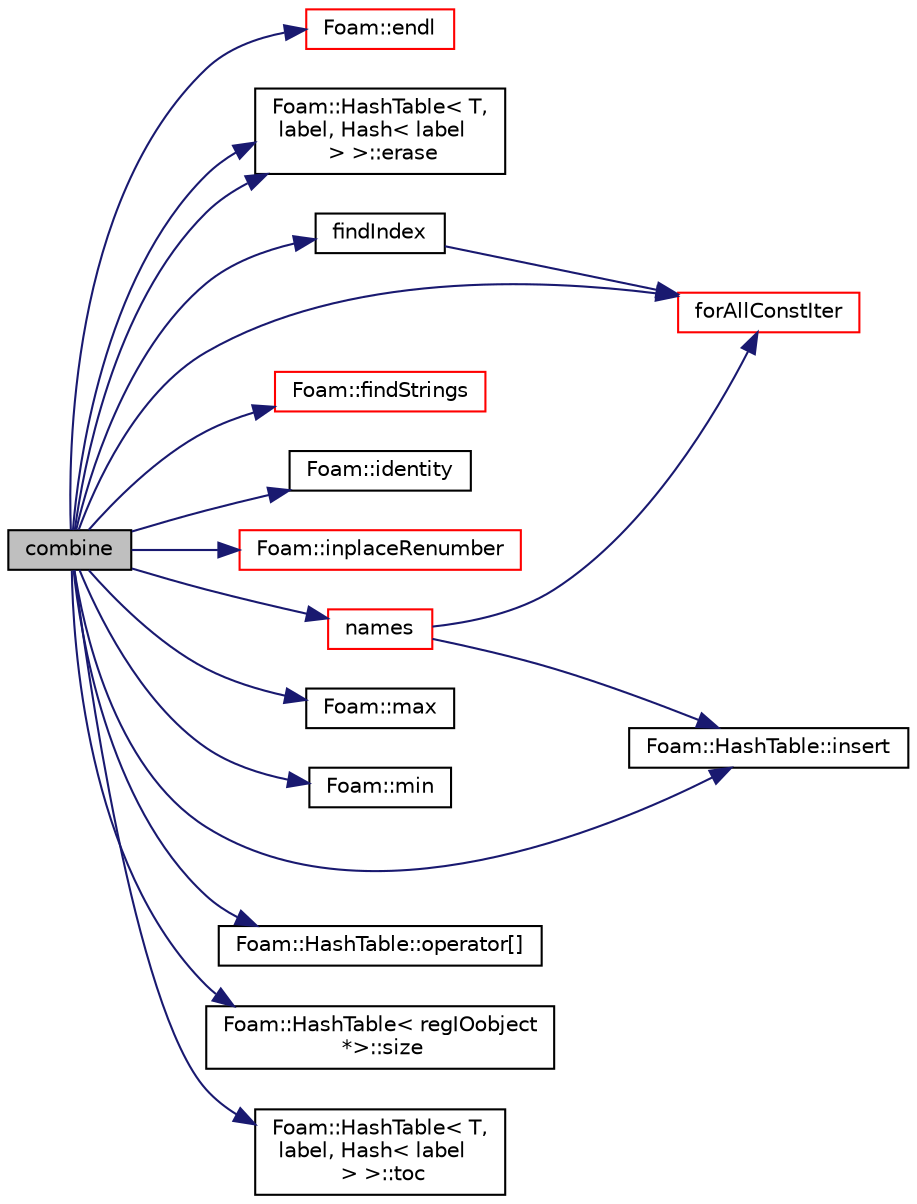 digraph "combine"
{
  bgcolor="transparent";
  edge [fontname="Helvetica",fontsize="10",labelfontname="Helvetica",labelfontsize="10"];
  node [fontname="Helvetica",fontsize="10",shape=record];
  rankdir="LR";
  Node4110 [label="combine",height=0.2,width=0.4,color="black", fillcolor="grey75", style="filled", fontcolor="black"];
  Node4110 -> Node4111 [color="midnightblue",fontsize="10",style="solid",fontname="Helvetica"];
  Node4111 [label="Foam::endl",height=0.2,width=0.4,color="red",URL="$a21851.html#a2db8fe02a0d3909e9351bb4275b23ce4",tooltip="Add newline and flush stream. "];
  Node4110 -> Node4113 [color="midnightblue",fontsize="10",style="solid",fontname="Helvetica"];
  Node4113 [label="Foam::HashTable\< T,\l label, Hash\< label\l \> \>::erase",height=0.2,width=0.4,color="black",URL="$a26841.html#a12d8ea138d4886b42bc135cd082652c7",tooltip="Erase a hashedEntry specified by given iterator. "];
  Node4110 -> Node4113 [color="midnightblue",fontsize="10",style="solid",fontname="Helvetica"];
  Node4110 -> Node4114 [color="midnightblue",fontsize="10",style="solid",fontname="Helvetica"];
  Node4114 [label="findIndex",height=0.2,width=0.4,color="black",URL="$a22081.html#a2b862826c1fbd43e2bf4cbfec9441616",tooltip="Return index corresponding to name. "];
  Node4114 -> Node4115 [color="midnightblue",fontsize="10",style="solid",fontname="Helvetica"];
  Node4115 [label="forAllConstIter",height=0.2,width=0.4,color="red",URL="$a39311.html#ae21e2836509b0fa7f7cedf6493b11b09"];
  Node4110 -> Node4410 [color="midnightblue",fontsize="10",style="solid",fontname="Helvetica"];
  Node4410 [label="Foam::findStrings",height=0.2,width=0.4,color="red",URL="$a21851.html#a24d78dbd0055269ca2a05f27a1edebff",tooltip="Return true if string matches one of the regular expressions. "];
  Node4110 -> Node4115 [color="midnightblue",fontsize="10",style="solid",fontname="Helvetica"];
  Node4110 -> Node4415 [color="midnightblue",fontsize="10",style="solid",fontname="Helvetica"];
  Node4415 [label="Foam::identity",height=0.2,width=0.4,color="black",URL="$a21851.html#a36af96cb841435845fffb4fe69208490",tooltip="Create identity map (map[i] == i) of given length. "];
  Node4110 -> Node4416 [color="midnightblue",fontsize="10",style="solid",fontname="Helvetica"];
  Node4416 [label="Foam::inplaceRenumber",height=0.2,width=0.4,color="red",URL="$a21851.html#a9b337312524f331043d60cc58a96a5e1",tooltip="Inplace renumber the values of a list. "];
  Node4110 -> Node4306 [color="midnightblue",fontsize="10",style="solid",fontname="Helvetica"];
  Node4306 [label="Foam::HashTable::insert",height=0.2,width=0.4,color="black",URL="$a26841.html#a5eee1e0e199ad59b9cb3916cd42156e0",tooltip="Insert a new hashedEntry. "];
  Node4110 -> Node4320 [color="midnightblue",fontsize="10",style="solid",fontname="Helvetica"];
  Node4320 [label="Foam::max",height=0.2,width=0.4,color="black",URL="$a21851.html#ac993e906cf2774ae77e666bc24e81733"];
  Node4110 -> Node4321 [color="midnightblue",fontsize="10",style="solid",fontname="Helvetica"];
  Node4321 [label="Foam::min",height=0.2,width=0.4,color="black",URL="$a21851.html#a253e112ad2d56d96230ff39ea7f442dc"];
  Node4110 -> Node4422 [color="midnightblue",fontsize="10",style="solid",fontname="Helvetica"];
  Node4422 [label="names",height=0.2,width=0.4,color="red",URL="$a22081.html#abccec48874fd60f9dda045455a13d6fb",tooltip="Return a Map of (id => name) "];
  Node4422 -> Node4115 [color="midnightblue",fontsize="10",style="solid",fontname="Helvetica"];
  Node4422 -> Node4306 [color="midnightblue",fontsize="10",style="solid",fontname="Helvetica"];
  Node4110 -> Node4424 [color="midnightblue",fontsize="10",style="solid",fontname="Helvetica"];
  Node4424 [label="Foam::HashTable::operator[]",height=0.2,width=0.4,color="black",URL="$a26841.html#a0f391005bd88b6a50dd7eb25e2aa15a1",tooltip="Find and return a hashedEntry. "];
  Node4110 -> Node4363 [color="midnightblue",fontsize="10",style="solid",fontname="Helvetica"];
  Node4363 [label="Foam::HashTable\< regIOobject\l *\>::size",height=0.2,width=0.4,color="black",URL="$a26841.html#a47b3bf30da1eb3ab8076b5fbe00e0494",tooltip="Return number of elements in table. "];
  Node4110 -> Node4425 [color="midnightblue",fontsize="10",style="solid",fontname="Helvetica"];
  Node4425 [label="Foam::HashTable\< T,\l label, Hash\< label\l \> \>::toc",height=0.2,width=0.4,color="black",URL="$a26841.html#a1717015c0033bc9eed654353eed0461b",tooltip="Return the table of contents. "];
}
